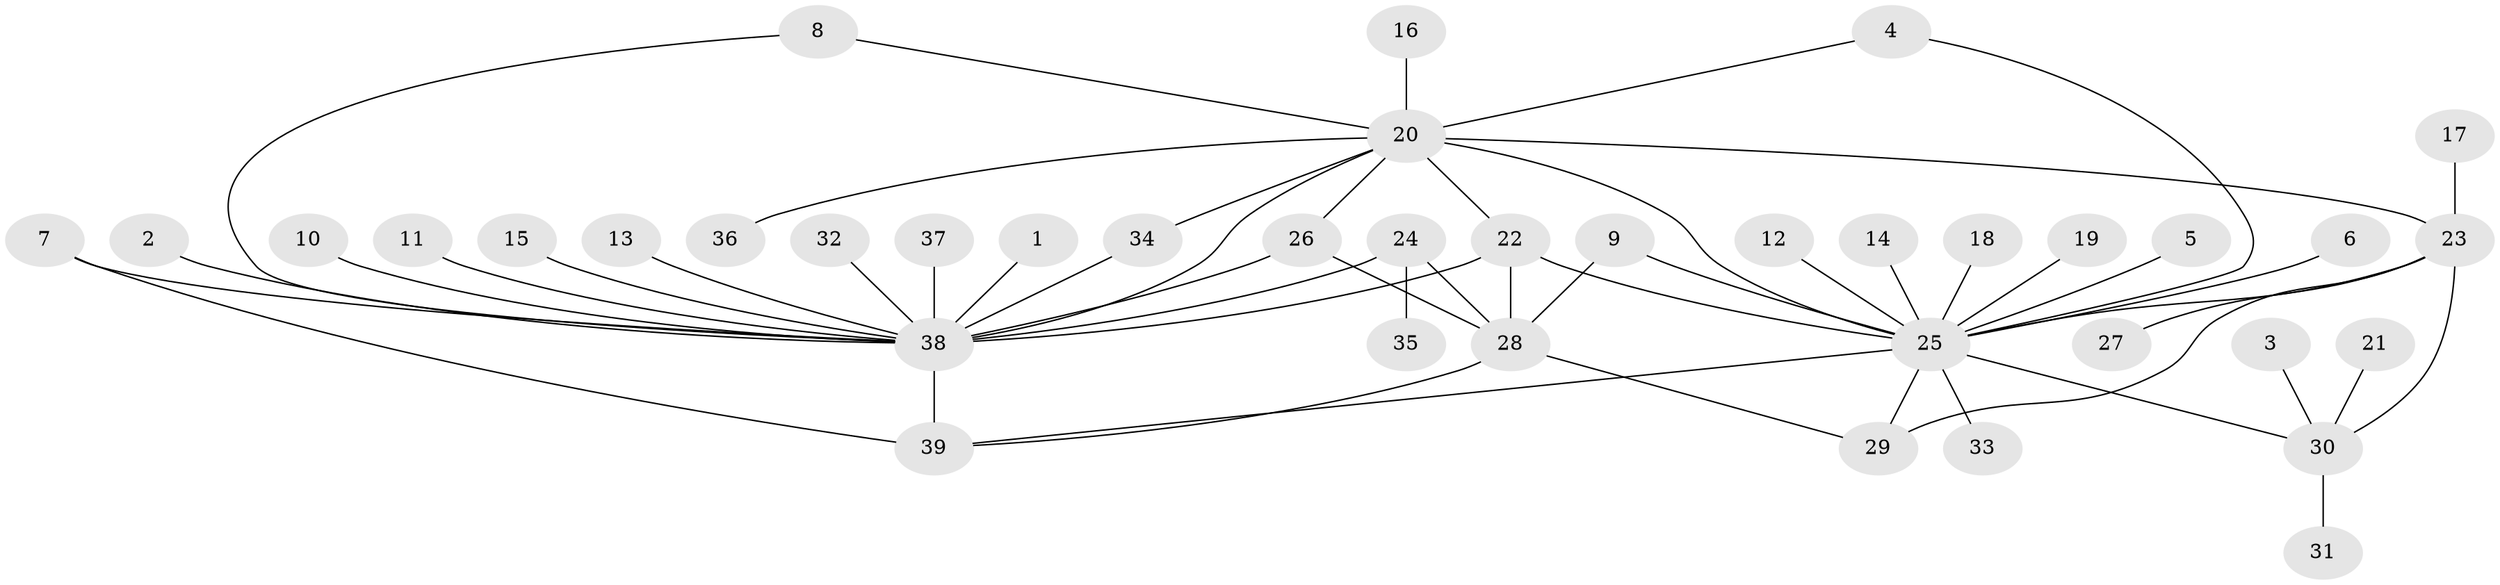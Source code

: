// original degree distribution, {8: 0.013513513513513514, 7: 0.013513513513513514, 4: 0.04054054054054054, 21: 0.013513513513513514, 14: 0.013513513513513514, 6: 0.013513513513513514, 1: 0.4864864864864865, 2: 0.24324324324324326, 5: 0.04054054054054054, 3: 0.0945945945945946, 9: 0.013513513513513514, 11: 0.013513513513513514}
// Generated by graph-tools (version 1.1) at 2025/49/03/09/25 03:49:48]
// undirected, 39 vertices, 54 edges
graph export_dot {
graph [start="1"]
  node [color=gray90,style=filled];
  1;
  2;
  3;
  4;
  5;
  6;
  7;
  8;
  9;
  10;
  11;
  12;
  13;
  14;
  15;
  16;
  17;
  18;
  19;
  20;
  21;
  22;
  23;
  24;
  25;
  26;
  27;
  28;
  29;
  30;
  31;
  32;
  33;
  34;
  35;
  36;
  37;
  38;
  39;
  1 -- 38 [weight=1.0];
  2 -- 38 [weight=1.0];
  3 -- 30 [weight=1.0];
  4 -- 20 [weight=1.0];
  4 -- 25 [weight=1.0];
  5 -- 25 [weight=1.0];
  6 -- 25 [weight=1.0];
  7 -- 38 [weight=1.0];
  7 -- 39 [weight=1.0];
  8 -- 20 [weight=1.0];
  8 -- 38 [weight=1.0];
  9 -- 25 [weight=1.0];
  9 -- 28 [weight=1.0];
  10 -- 38 [weight=1.0];
  11 -- 38 [weight=1.0];
  12 -- 25 [weight=1.0];
  13 -- 38 [weight=1.0];
  14 -- 25 [weight=1.0];
  15 -- 38 [weight=1.0];
  16 -- 20 [weight=1.0];
  17 -- 23 [weight=1.0];
  18 -- 25 [weight=1.0];
  19 -- 25 [weight=1.0];
  20 -- 22 [weight=2.0];
  20 -- 23 [weight=1.0];
  20 -- 25 [weight=1.0];
  20 -- 26 [weight=1.0];
  20 -- 34 [weight=1.0];
  20 -- 36 [weight=1.0];
  20 -- 38 [weight=1.0];
  21 -- 30 [weight=1.0];
  22 -- 25 [weight=2.0];
  22 -- 28 [weight=1.0];
  22 -- 38 [weight=1.0];
  23 -- 25 [weight=1.0];
  23 -- 27 [weight=1.0];
  23 -- 29 [weight=1.0];
  23 -- 30 [weight=1.0];
  24 -- 28 [weight=1.0];
  24 -- 35 [weight=1.0];
  24 -- 38 [weight=2.0];
  25 -- 29 [weight=1.0];
  25 -- 30 [weight=1.0];
  25 -- 33 [weight=1.0];
  25 -- 39 [weight=1.0];
  26 -- 28 [weight=1.0];
  26 -- 38 [weight=1.0];
  28 -- 29 [weight=1.0];
  28 -- 39 [weight=1.0];
  30 -- 31 [weight=1.0];
  32 -- 38 [weight=1.0];
  34 -- 38 [weight=1.0];
  37 -- 38 [weight=1.0];
  38 -- 39 [weight=2.0];
}
